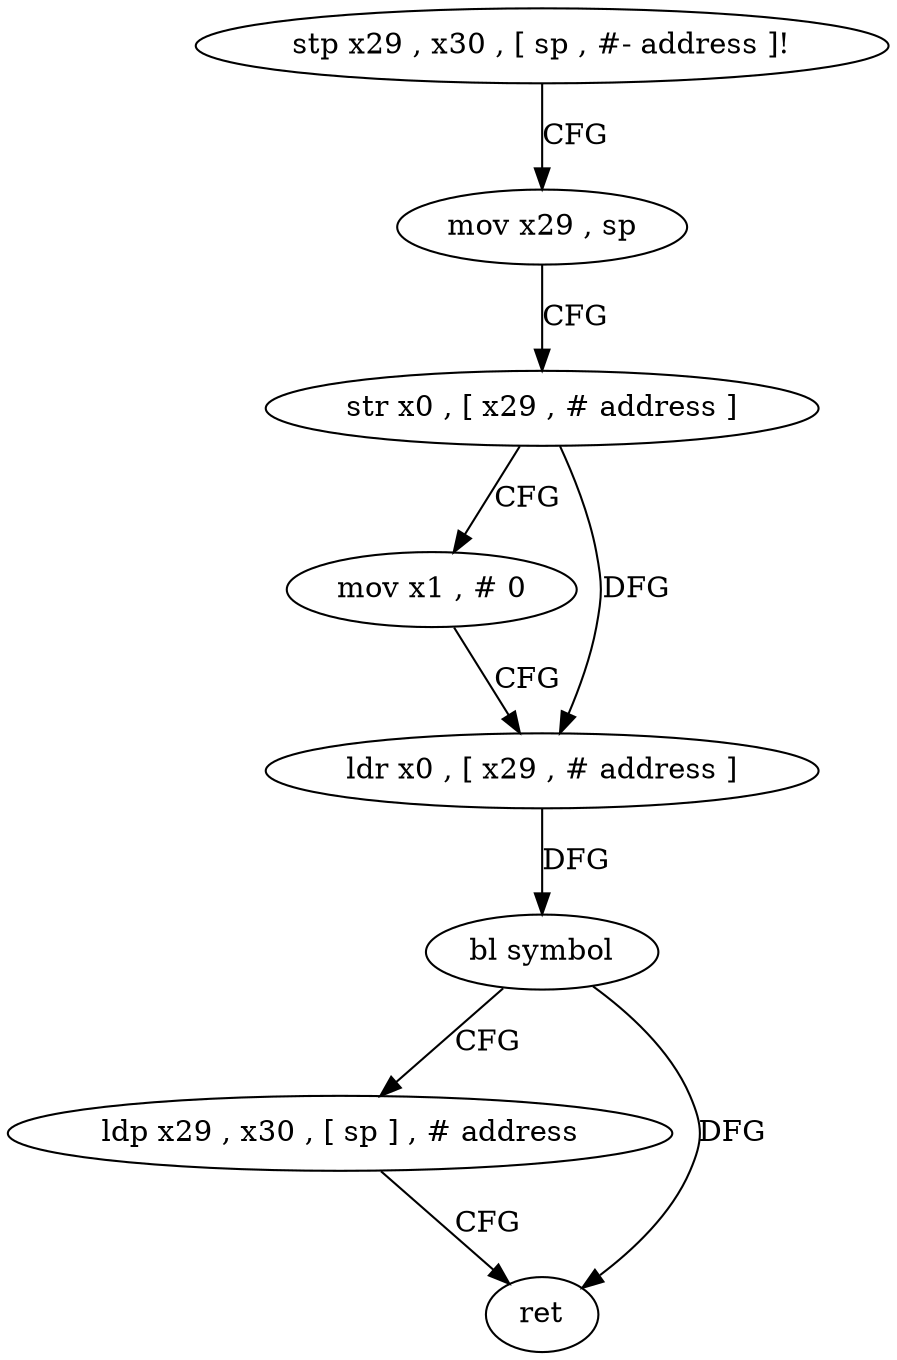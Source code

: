 digraph "func" {
"4241076" [label = "stp x29 , x30 , [ sp , #- address ]!" ]
"4241080" [label = "mov x29 , sp" ]
"4241084" [label = "str x0 , [ x29 , # address ]" ]
"4241088" [label = "mov x1 , # 0" ]
"4241092" [label = "ldr x0 , [ x29 , # address ]" ]
"4241096" [label = "bl symbol" ]
"4241100" [label = "ldp x29 , x30 , [ sp ] , # address" ]
"4241104" [label = "ret" ]
"4241076" -> "4241080" [ label = "CFG" ]
"4241080" -> "4241084" [ label = "CFG" ]
"4241084" -> "4241088" [ label = "CFG" ]
"4241084" -> "4241092" [ label = "DFG" ]
"4241088" -> "4241092" [ label = "CFG" ]
"4241092" -> "4241096" [ label = "DFG" ]
"4241096" -> "4241100" [ label = "CFG" ]
"4241096" -> "4241104" [ label = "DFG" ]
"4241100" -> "4241104" [ label = "CFG" ]
}
